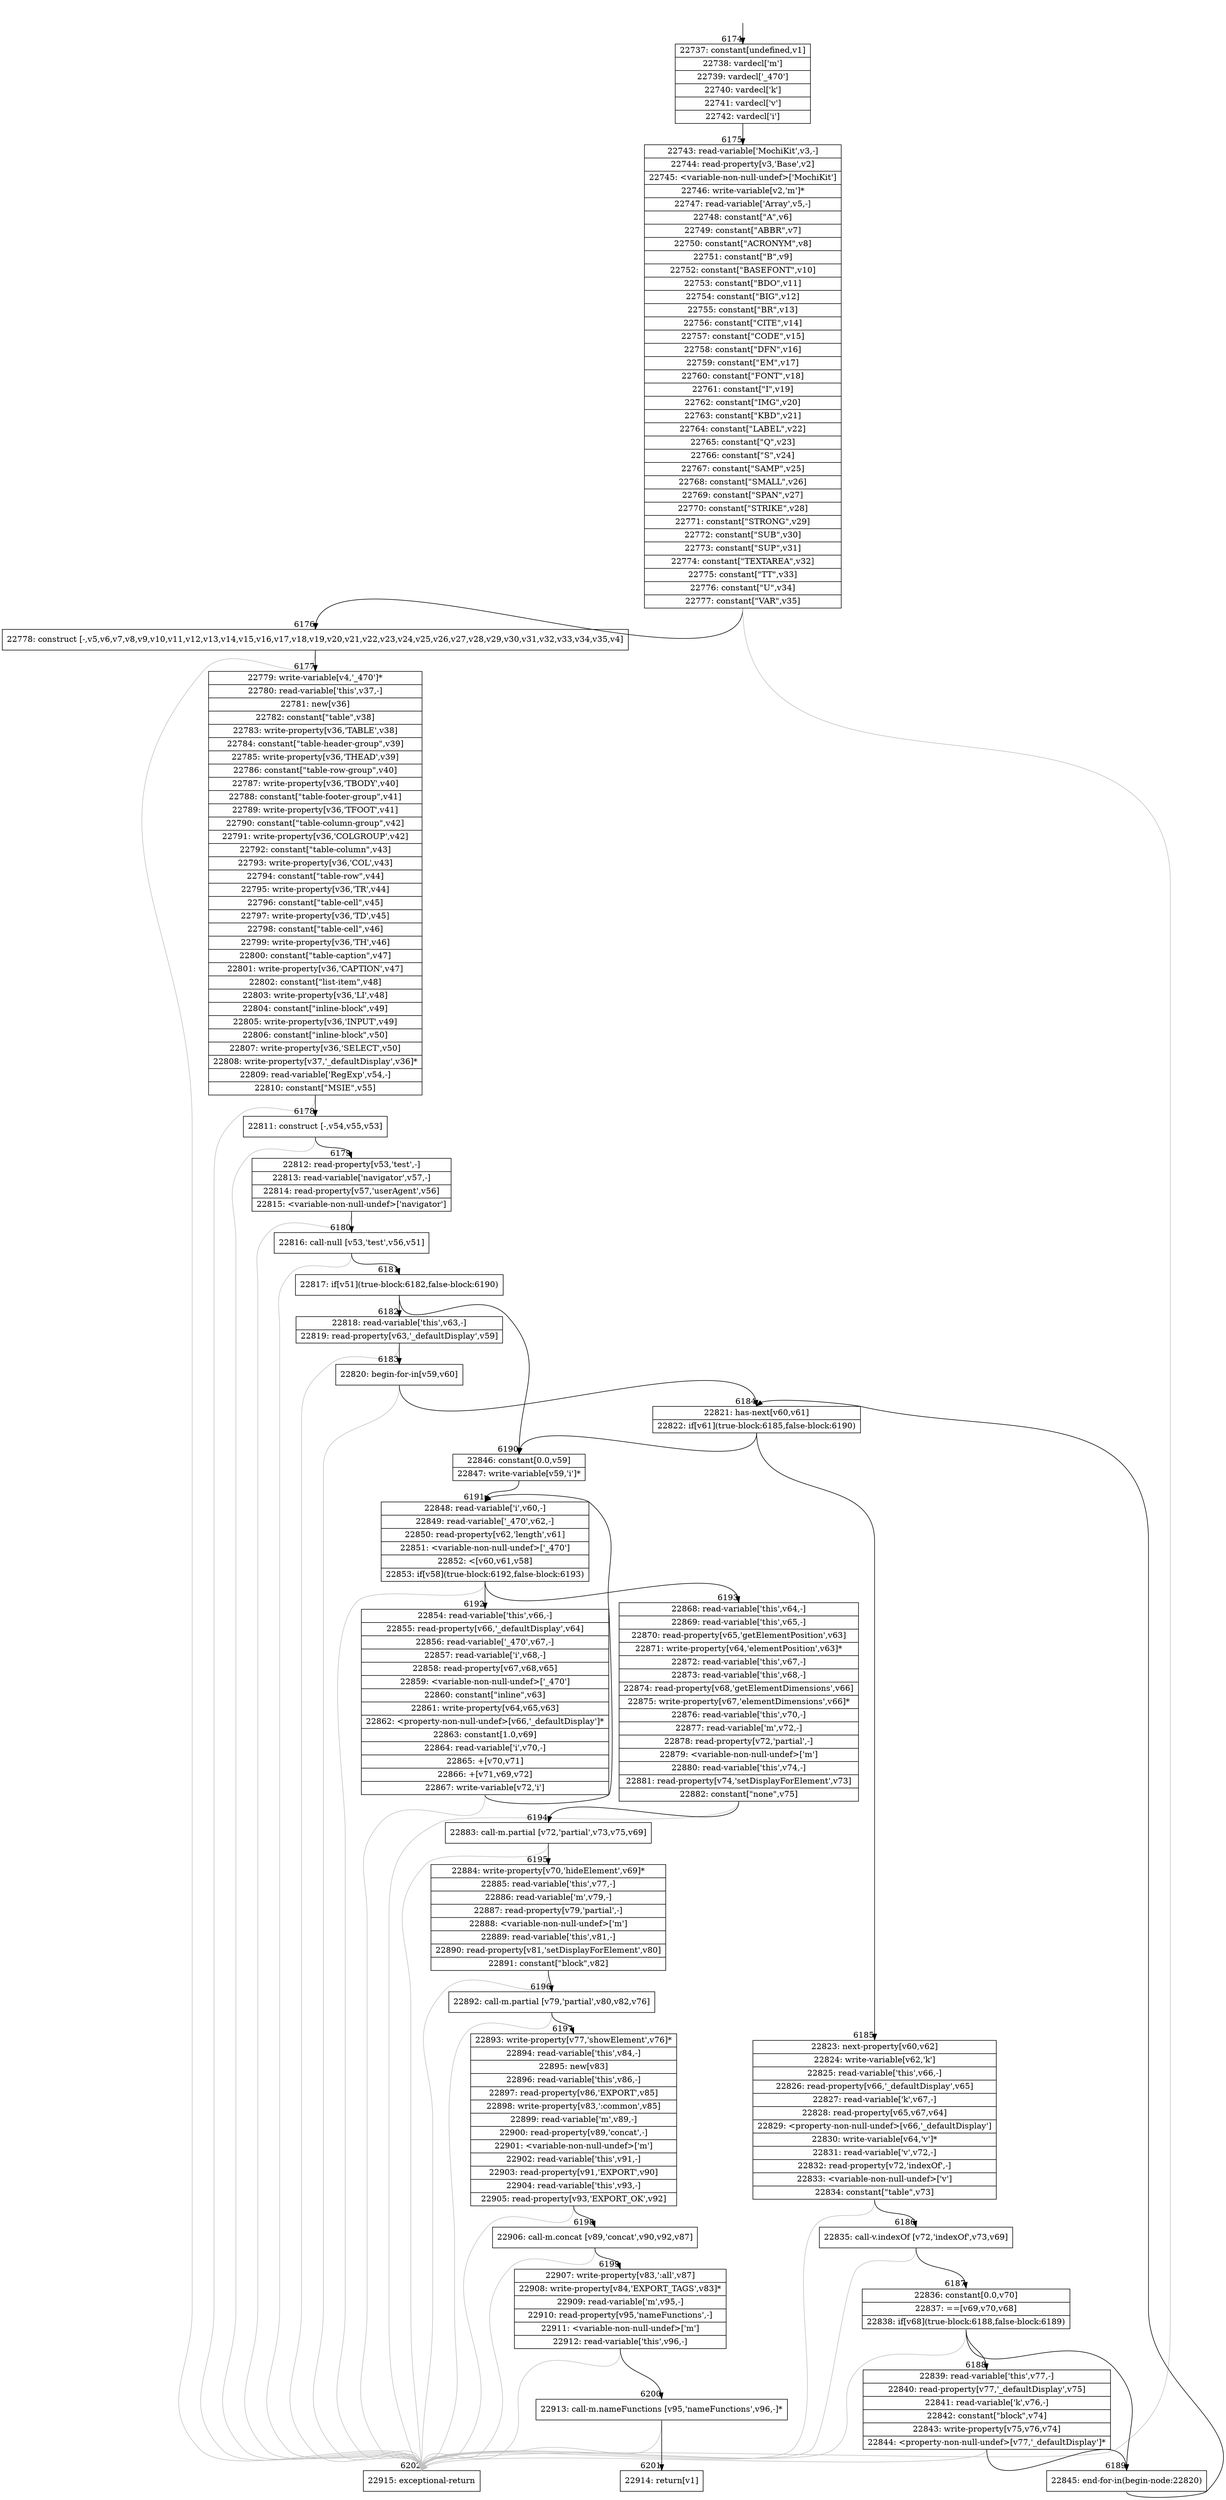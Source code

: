 digraph {
rankdir="TD"
BB_entry412[shape=none,label=""];
BB_entry412 -> BB6174 [tailport=s, headport=n, headlabel="    6174"]
BB6174 [shape=record label="{22737: constant[undefined,v1]|22738: vardecl['m']|22739: vardecl['_470']|22740: vardecl['k']|22741: vardecl['v']|22742: vardecl['i']}" ] 
BB6174 -> BB6175 [tailport=s, headport=n, headlabel="      6175"]
BB6175 [shape=record label="{22743: read-variable['MochiKit',v3,-]|22744: read-property[v3,'Base',v2]|22745: \<variable-non-null-undef\>['MochiKit']|22746: write-variable[v2,'m']*|22747: read-variable['Array',v5,-]|22748: constant[\"A\",v6]|22749: constant[\"ABBR\",v7]|22750: constant[\"ACRONYM\",v8]|22751: constant[\"B\",v9]|22752: constant[\"BASEFONT\",v10]|22753: constant[\"BDO\",v11]|22754: constant[\"BIG\",v12]|22755: constant[\"BR\",v13]|22756: constant[\"CITE\",v14]|22757: constant[\"CODE\",v15]|22758: constant[\"DFN\",v16]|22759: constant[\"EM\",v17]|22760: constant[\"FONT\",v18]|22761: constant[\"I\",v19]|22762: constant[\"IMG\",v20]|22763: constant[\"KBD\",v21]|22764: constant[\"LABEL\",v22]|22765: constant[\"Q\",v23]|22766: constant[\"S\",v24]|22767: constant[\"SAMP\",v25]|22768: constant[\"SMALL\",v26]|22769: constant[\"SPAN\",v27]|22770: constant[\"STRIKE\",v28]|22771: constant[\"STRONG\",v29]|22772: constant[\"SUB\",v30]|22773: constant[\"SUP\",v31]|22774: constant[\"TEXTAREA\",v32]|22775: constant[\"TT\",v33]|22776: constant[\"U\",v34]|22777: constant[\"VAR\",v35]}" ] 
BB6175 -> BB6176 [tailport=s, headport=n, headlabel="      6176"]
BB6175 -> BB6202 [tailport=s, headport=n, color=gray, headlabel="      6202"]
BB6176 [shape=record label="{22778: construct [-,v5,v6,v7,v8,v9,v10,v11,v12,v13,v14,v15,v16,v17,v18,v19,v20,v21,v22,v23,v24,v25,v26,v27,v28,v29,v30,v31,v32,v33,v34,v35,v4]}" ] 
BB6176 -> BB6177 [tailport=s, headport=n, headlabel="      6177"]
BB6176 -> BB6202 [tailport=s, headport=n, color=gray]
BB6177 [shape=record label="{22779: write-variable[v4,'_470']*|22780: read-variable['this',v37,-]|22781: new[v36]|22782: constant[\"table\",v38]|22783: write-property[v36,'TABLE',v38]|22784: constant[\"table-header-group\",v39]|22785: write-property[v36,'THEAD',v39]|22786: constant[\"table-row-group\",v40]|22787: write-property[v36,'TBODY',v40]|22788: constant[\"table-footer-group\",v41]|22789: write-property[v36,'TFOOT',v41]|22790: constant[\"table-column-group\",v42]|22791: write-property[v36,'COLGROUP',v42]|22792: constant[\"table-column\",v43]|22793: write-property[v36,'COL',v43]|22794: constant[\"table-row\",v44]|22795: write-property[v36,'TR',v44]|22796: constant[\"table-cell\",v45]|22797: write-property[v36,'TD',v45]|22798: constant[\"table-cell\",v46]|22799: write-property[v36,'TH',v46]|22800: constant[\"table-caption\",v47]|22801: write-property[v36,'CAPTION',v47]|22802: constant[\"list-item\",v48]|22803: write-property[v36,'LI',v48]|22804: constant[\"inline-block\",v49]|22805: write-property[v36,'INPUT',v49]|22806: constant[\"inline-block\",v50]|22807: write-property[v36,'SELECT',v50]|22808: write-property[v37,'_defaultDisplay',v36]*|22809: read-variable['RegExp',v54,-]|22810: constant[\"MSIE\",v55]}" ] 
BB6177 -> BB6178 [tailport=s, headport=n, headlabel="      6178"]
BB6177 -> BB6202 [tailport=s, headport=n, color=gray]
BB6178 [shape=record label="{22811: construct [-,v54,v55,v53]}" ] 
BB6178 -> BB6179 [tailport=s, headport=n, headlabel="      6179"]
BB6178 -> BB6202 [tailport=s, headport=n, color=gray]
BB6179 [shape=record label="{22812: read-property[v53,'test',-]|22813: read-variable['navigator',v57,-]|22814: read-property[v57,'userAgent',v56]|22815: \<variable-non-null-undef\>['navigator']}" ] 
BB6179 -> BB6180 [tailport=s, headport=n, headlabel="      6180"]
BB6179 -> BB6202 [tailport=s, headport=n, color=gray]
BB6180 [shape=record label="{22816: call-null [v53,'test',v56,v51]}" ] 
BB6180 -> BB6181 [tailport=s, headport=n, headlabel="      6181"]
BB6180 -> BB6202 [tailport=s, headport=n, color=gray]
BB6181 [shape=record label="{22817: if[v51](true-block:6182,false-block:6190)}" ] 
BB6181 -> BB6182 [tailport=s, headport=n, headlabel="      6182"]
BB6181 -> BB6190 [tailport=s, headport=n, headlabel="      6190"]
BB6182 [shape=record label="{22818: read-variable['this',v63,-]|22819: read-property[v63,'_defaultDisplay',v59]}" ] 
BB6182 -> BB6183 [tailport=s, headport=n, headlabel="      6183"]
BB6182 -> BB6202 [tailport=s, headport=n, color=gray]
BB6183 [shape=record label="{22820: begin-for-in[v59,v60]}" ] 
BB6183 -> BB6184 [tailport=s, headport=n, headlabel="      6184"]
BB6183 -> BB6202 [tailport=s, headport=n, color=gray]
BB6184 [shape=record label="{22821: has-next[v60,v61]|22822: if[v61](true-block:6185,false-block:6190)}" ] 
BB6184 -> BB6185 [tailport=s, headport=n, headlabel="      6185"]
BB6184 -> BB6190 [tailport=s, headport=n]
BB6185 [shape=record label="{22823: next-property[v60,v62]|22824: write-variable[v62,'k']|22825: read-variable['this',v66,-]|22826: read-property[v66,'_defaultDisplay',v65]|22827: read-variable['k',v67,-]|22828: read-property[v65,v67,v64]|22829: \<property-non-null-undef\>[v66,'_defaultDisplay']|22830: write-variable[v64,'v']*|22831: read-variable['v',v72,-]|22832: read-property[v72,'indexOf',-]|22833: \<variable-non-null-undef\>['v']|22834: constant[\"table\",v73]}" ] 
BB6185 -> BB6186 [tailport=s, headport=n, headlabel="      6186"]
BB6185 -> BB6202 [tailport=s, headport=n, color=gray]
BB6186 [shape=record label="{22835: call-v.indexOf [v72,'indexOf',v73,v69]}" ] 
BB6186 -> BB6187 [tailport=s, headport=n, headlabel="      6187"]
BB6186 -> BB6202 [tailport=s, headport=n, color=gray]
BB6187 [shape=record label="{22836: constant[0.0,v70]|22837: ==[v69,v70,v68]|22838: if[v68](true-block:6188,false-block:6189)}" ] 
BB6187 -> BB6188 [tailport=s, headport=n, headlabel="      6188"]
BB6187 -> BB6189 [tailport=s, headport=n, headlabel="      6189"]
BB6187 -> BB6202 [tailport=s, headport=n, color=gray]
BB6188 [shape=record label="{22839: read-variable['this',v77,-]|22840: read-property[v77,'_defaultDisplay',v75]|22841: read-variable['k',v76,-]|22842: constant[\"block\",v74]|22843: write-property[v75,v76,v74]|22844: \<property-non-null-undef\>[v77,'_defaultDisplay']*}" ] 
BB6188 -> BB6189 [tailport=s, headport=n]
BB6188 -> BB6202 [tailport=s, headport=n, color=gray]
BB6189 [shape=record label="{22845: end-for-in(begin-node:22820)}" ] 
BB6189 -> BB6184 [tailport=s, headport=n]
BB6190 [shape=record label="{22846: constant[0.0,v59]|22847: write-variable[v59,'i']*}" ] 
BB6190 -> BB6191 [tailport=s, headport=n, headlabel="      6191"]
BB6191 [shape=record label="{22848: read-variable['i',v60,-]|22849: read-variable['_470',v62,-]|22850: read-property[v62,'length',v61]|22851: \<variable-non-null-undef\>['_470']|22852: \<[v60,v61,v58]|22853: if[v58](true-block:6192,false-block:6193)}" ] 
BB6191 -> BB6192 [tailport=s, headport=n, headlabel="      6192"]
BB6191 -> BB6193 [tailport=s, headport=n, headlabel="      6193"]
BB6191 -> BB6202 [tailport=s, headport=n, color=gray]
BB6192 [shape=record label="{22854: read-variable['this',v66,-]|22855: read-property[v66,'_defaultDisplay',v64]|22856: read-variable['_470',v67,-]|22857: read-variable['i',v68,-]|22858: read-property[v67,v68,v65]|22859: \<variable-non-null-undef\>['_470']|22860: constant[\"inline\",v63]|22861: write-property[v64,v65,v63]|22862: \<property-non-null-undef\>[v66,'_defaultDisplay']*|22863: constant[1.0,v69]|22864: read-variable['i',v70,-]|22865: +[v70,v71]|22866: +[v71,v69,v72]|22867: write-variable[v72,'i']}" ] 
BB6192 -> BB6191 [tailport=s, headport=n]
BB6192 -> BB6202 [tailport=s, headport=n, color=gray]
BB6193 [shape=record label="{22868: read-variable['this',v64,-]|22869: read-variable['this',v65,-]|22870: read-property[v65,'getElementPosition',v63]|22871: write-property[v64,'elementPosition',v63]*|22872: read-variable['this',v67,-]|22873: read-variable['this',v68,-]|22874: read-property[v68,'getElementDimensions',v66]|22875: write-property[v67,'elementDimensions',v66]*|22876: read-variable['this',v70,-]|22877: read-variable['m',v72,-]|22878: read-property[v72,'partial',-]|22879: \<variable-non-null-undef\>['m']|22880: read-variable['this',v74,-]|22881: read-property[v74,'setDisplayForElement',v73]|22882: constant[\"none\",v75]}" ] 
BB6193 -> BB6194 [tailport=s, headport=n, headlabel="      6194"]
BB6193 -> BB6202 [tailport=s, headport=n, color=gray]
BB6194 [shape=record label="{22883: call-m.partial [v72,'partial',v73,v75,v69]}" ] 
BB6194 -> BB6195 [tailport=s, headport=n, headlabel="      6195"]
BB6194 -> BB6202 [tailport=s, headport=n, color=gray]
BB6195 [shape=record label="{22884: write-property[v70,'hideElement',v69]*|22885: read-variable['this',v77,-]|22886: read-variable['m',v79,-]|22887: read-property[v79,'partial',-]|22888: \<variable-non-null-undef\>['m']|22889: read-variable['this',v81,-]|22890: read-property[v81,'setDisplayForElement',v80]|22891: constant[\"block\",v82]}" ] 
BB6195 -> BB6196 [tailport=s, headport=n, headlabel="      6196"]
BB6195 -> BB6202 [tailport=s, headport=n, color=gray]
BB6196 [shape=record label="{22892: call-m.partial [v79,'partial',v80,v82,v76]}" ] 
BB6196 -> BB6197 [tailport=s, headport=n, headlabel="      6197"]
BB6196 -> BB6202 [tailport=s, headport=n, color=gray]
BB6197 [shape=record label="{22893: write-property[v77,'showElement',v76]*|22894: read-variable['this',v84,-]|22895: new[v83]|22896: read-variable['this',v86,-]|22897: read-property[v86,'EXPORT',v85]|22898: write-property[v83,':common',v85]|22899: read-variable['m',v89,-]|22900: read-property[v89,'concat',-]|22901: \<variable-non-null-undef\>['m']|22902: read-variable['this',v91,-]|22903: read-property[v91,'EXPORT',v90]|22904: read-variable['this',v93,-]|22905: read-property[v93,'EXPORT_OK',v92]}" ] 
BB6197 -> BB6198 [tailport=s, headport=n, headlabel="      6198"]
BB6197 -> BB6202 [tailport=s, headport=n, color=gray]
BB6198 [shape=record label="{22906: call-m.concat [v89,'concat',v90,v92,v87]}" ] 
BB6198 -> BB6199 [tailport=s, headport=n, headlabel="      6199"]
BB6198 -> BB6202 [tailport=s, headport=n, color=gray]
BB6199 [shape=record label="{22907: write-property[v83,':all',v87]|22908: write-property[v84,'EXPORT_TAGS',v83]*|22909: read-variable['m',v95,-]|22910: read-property[v95,'nameFunctions',-]|22911: \<variable-non-null-undef\>['m']|22912: read-variable['this',v96,-]}" ] 
BB6199 -> BB6200 [tailport=s, headport=n, headlabel="      6200"]
BB6199 -> BB6202 [tailport=s, headport=n, color=gray]
BB6200 [shape=record label="{22913: call-m.nameFunctions [v95,'nameFunctions',v96,-]*}" ] 
BB6200 -> BB6201 [tailport=s, headport=n, headlabel="      6201"]
BB6200 -> BB6202 [tailport=s, headport=n, color=gray]
BB6201 [shape=record label="{22914: return[v1]}" ] 
BB6202 [shape=record label="{22915: exceptional-return}" ] 
//#$~ 4339
}

